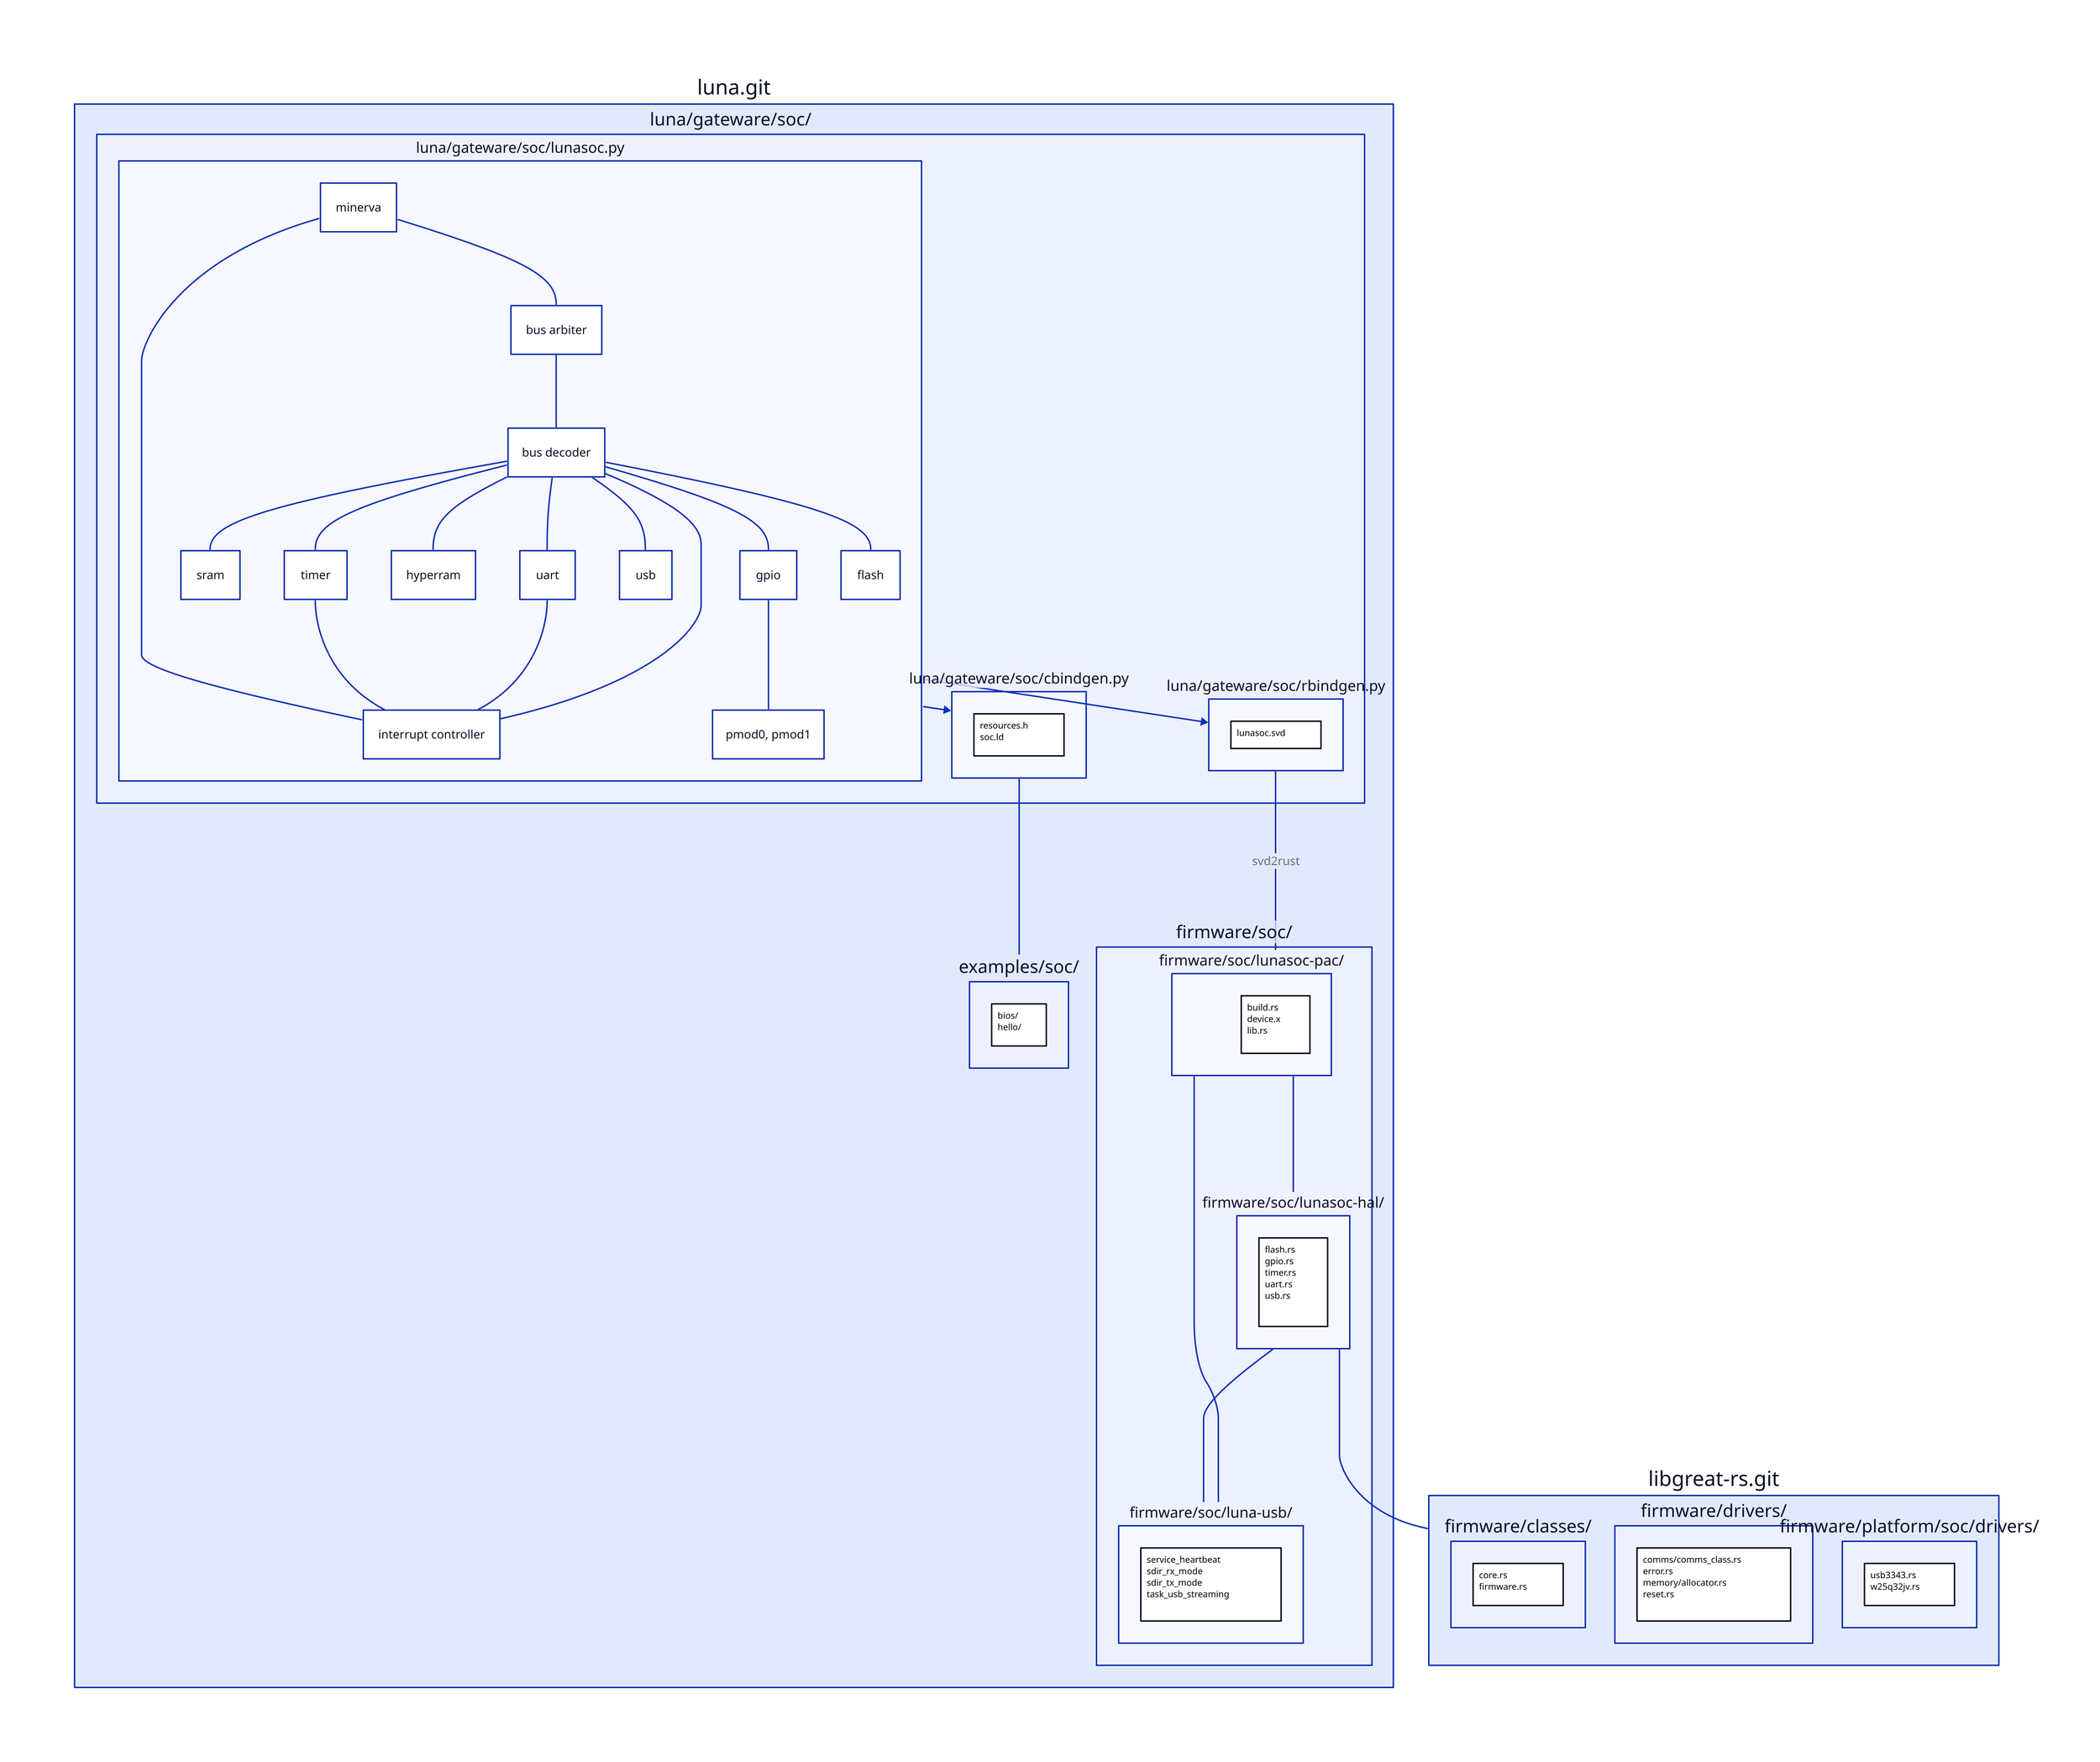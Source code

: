 luna_git: luna.git

# - Luna Examples -------------------------------------------------------------

luna_git.examples_soc: examples/soc/
luna_git.examples_soc.text: |c
    bios/
    hello/
|

# - Luna SoC ------------------------------------------------------------------

luna_git.gateware_soc: luna/gateware/soc/
luna_git.gateware_soc.lunasoc: luna/gateware/soc/lunasoc.py
luna_git.gateware_soc.lunasoc: {
    cpu: minerva
    bus_arbiter: bus arbiter
    bus_decoder: bus decoder
    intc: interrupt controller
    timer
    sram
    flash
    hyperram
    uart
    usb
    gpio
    pmod: pmod0, pmod1

    cpu -- bus_arbiter
    bus_arbiter -- bus_decoder
    bus_decoder -- intc
    intc -- cpu
    uart -- intc
    timer -- intc
    bus_decoder -- timer
    bus_decoder -- sram
    bus_decoder -- flash
    bus_decoder -- hyperram
    bus_decoder -- uart
    bus_decoder -- usb
    bus_decoder -- gpio
    gpio -- pmod
}

luna_git.gateware_soc.cbindgen: luna/gateware/soc/cbindgen.py
luna_git.gateware_soc.cbindgen.text: |c
    resources.h
    soc.ld
|

luna_git.gateware_soc.rbindgen: luna/gateware/soc/rbindgen.py
luna_git.gateware_soc.rbindgen.text: |c
    lunasoc.svd
|

luna_git.gateware_soc.lunasoc -> luna_git.gateware_soc.cbindgen
luna_git.gateware_soc.lunasoc -> luna_git.gateware_soc.rbindgen

luna_git.gateware_soc.cbindgen -- luna_git.examples_soc
luna_git.gateware_soc.rbindgen -- luna_git.firmware.lunasoc-pac: svd2rust


# - Luna Firmware -------------------------------------------------------------

luna_git.firmware: firmware/soc/

luna_git.firmware.lunasoc-pac: firmware/soc/lunasoc-pac/
luna_git.firmware.lunasoc-pac.text: |c
    build.rs
    device.x
    lib.rs
|

luna_git.firmware.lunasoc-hal: firmware/soc/lunasoc-hal/
luna_git.firmware.lunasoc-hal.text: |c
    flash.rs
    gpio.rs
    timer.rs
    uart.rs
    usb.rs
|

luna_git.firmware.luna-usb: firmware/soc/luna-usb/
luna_git.firmware.luna-usb.text: |c
    service_heartbeat
    sdir_rx_mode
    sdir_tx_mode
    task_usb_streaming
|

luna_git.firmware.lunasoc-pac -- luna_git.firmware.lunasoc-hal
luna_git.firmware.lunasoc-pac -- luna_git.firmware.luna-usb
luna_git.firmware.lunasoc-hal -- luna_git.firmware.luna-usb

luna_git.firmware.lunasoc-hal -- libgreat-rs_git

# - libgreat-rs ---------------------------------------------------------------

libgreat-rs_git: libgreat-rs.git

libgreat-rs_git.firmware_classes: firmware/classes/
libgreat-rs_git.firmware_classes.text: |c
    core.rs
    firmware.rs
|

libgreat-rs_git.firmware_drivers: firmware/drivers/
libgreat-rs_git.firmware_drivers.text: |c
    comms/comms_class.rs
    error.rs
    memory/allocator.rs
    reset.rs
|

libgreat-rs_git.firmware_platform_drivers: firmware/platform/soc/drivers/
libgreat-rs_git.firmware_platform_drivers.text: |c
    usb3343.rs
    w25q32jv.rs
|
